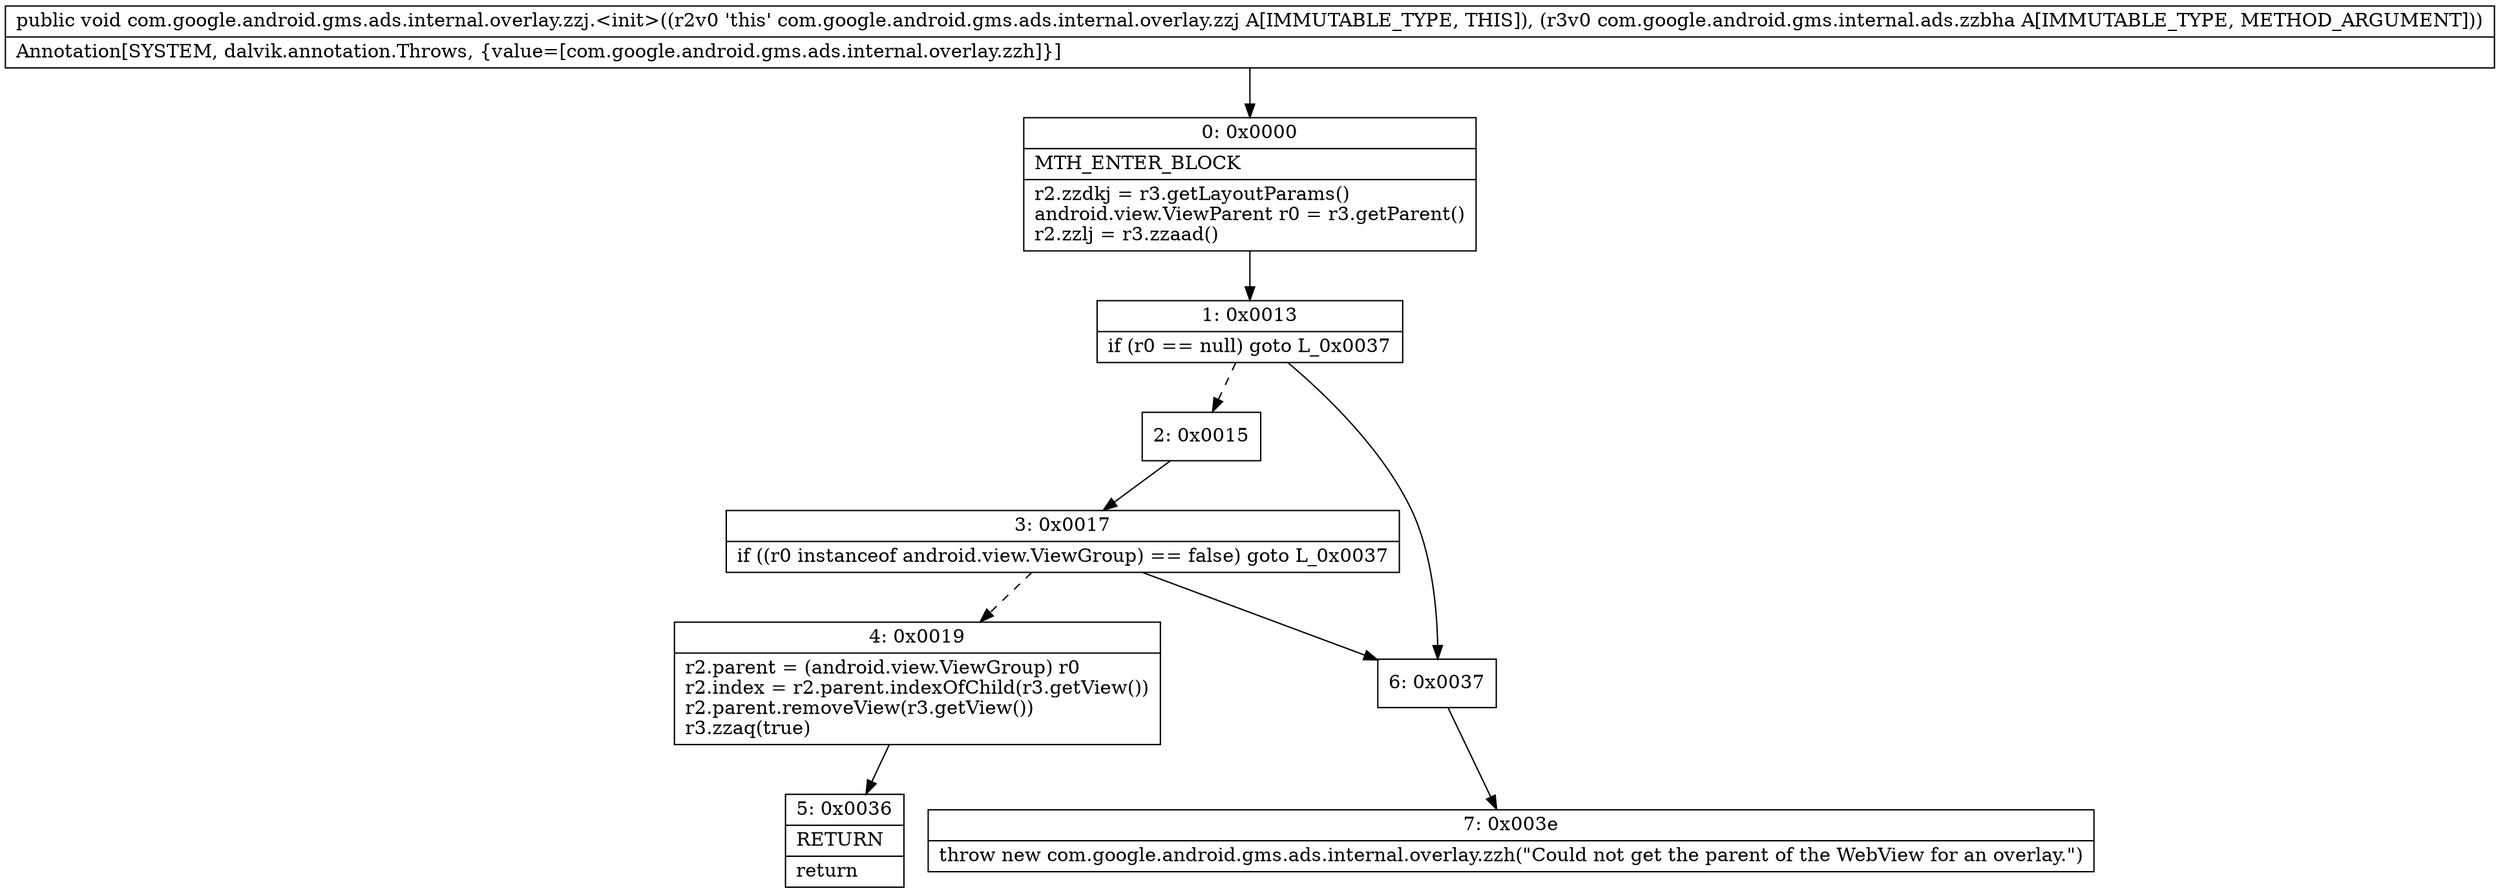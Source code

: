 digraph "CFG forcom.google.android.gms.ads.internal.overlay.zzj.\<init\>(Lcom\/google\/android\/gms\/internal\/ads\/zzbha;)V" {
Node_0 [shape=record,label="{0\:\ 0x0000|MTH_ENTER_BLOCK\l|r2.zzdkj = r3.getLayoutParams()\landroid.view.ViewParent r0 = r3.getParent()\lr2.zzlj = r3.zzaad()\l}"];
Node_1 [shape=record,label="{1\:\ 0x0013|if (r0 == null) goto L_0x0037\l}"];
Node_2 [shape=record,label="{2\:\ 0x0015}"];
Node_3 [shape=record,label="{3\:\ 0x0017|if ((r0 instanceof android.view.ViewGroup) == false) goto L_0x0037\l}"];
Node_4 [shape=record,label="{4\:\ 0x0019|r2.parent = (android.view.ViewGroup) r0\lr2.index = r2.parent.indexOfChild(r3.getView())\lr2.parent.removeView(r3.getView())\lr3.zzaq(true)\l}"];
Node_5 [shape=record,label="{5\:\ 0x0036|RETURN\l|return\l}"];
Node_6 [shape=record,label="{6\:\ 0x0037}"];
Node_7 [shape=record,label="{7\:\ 0x003e|throw new com.google.android.gms.ads.internal.overlay.zzh(\"Could not get the parent of the WebView for an overlay.\")\l}"];
MethodNode[shape=record,label="{public void com.google.android.gms.ads.internal.overlay.zzj.\<init\>((r2v0 'this' com.google.android.gms.ads.internal.overlay.zzj A[IMMUTABLE_TYPE, THIS]), (r3v0 com.google.android.gms.internal.ads.zzbha A[IMMUTABLE_TYPE, METHOD_ARGUMENT]))  | Annotation[SYSTEM, dalvik.annotation.Throws, \{value=[com.google.android.gms.ads.internal.overlay.zzh]\}]\l}"];
MethodNode -> Node_0;
Node_0 -> Node_1;
Node_1 -> Node_2[style=dashed];
Node_1 -> Node_6;
Node_2 -> Node_3;
Node_3 -> Node_4[style=dashed];
Node_3 -> Node_6;
Node_4 -> Node_5;
Node_6 -> Node_7;
}

